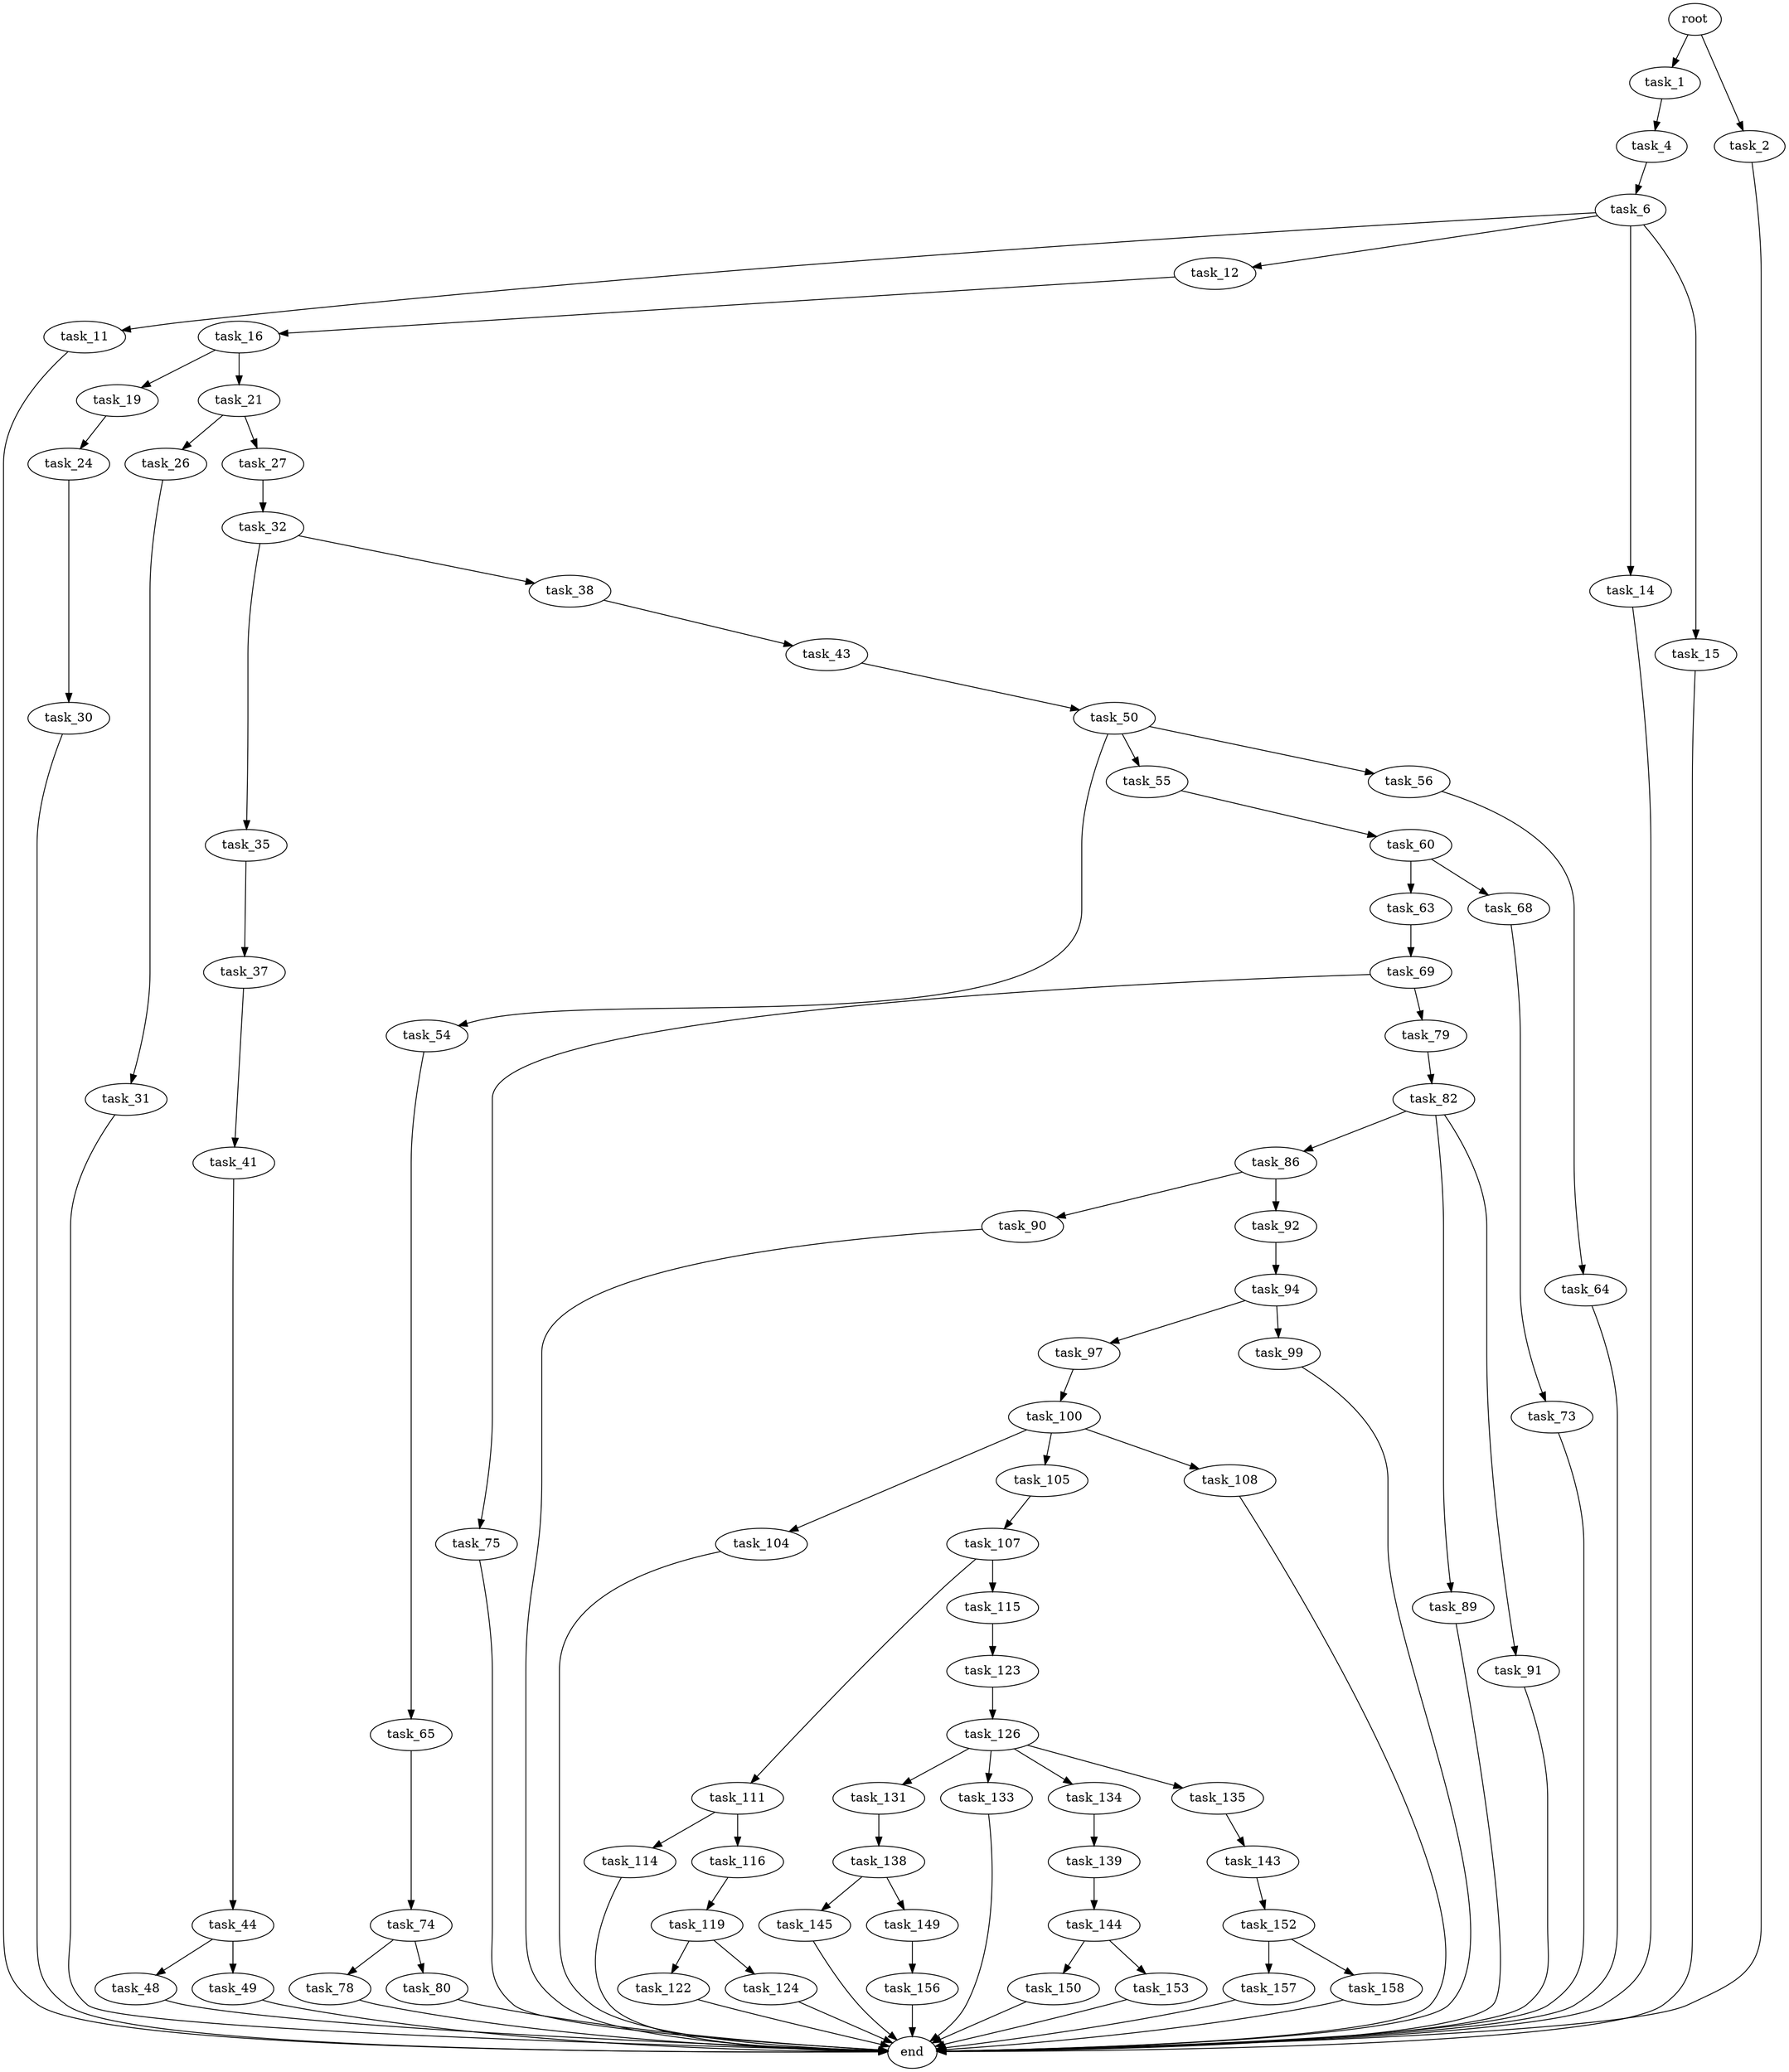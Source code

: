 digraph G {
  root [size="0.000000"];
  task_1 [size="581893999228.000000"];
  task_2 [size="1073741824000.000000"];
  task_4 [size="22528641943.000000"];
  task_6 [size="134217728000.000000"];
  task_11 [size="331055342648.000000"];
  task_12 [size="154136851567.000000"];
  task_14 [size="1594583654.000000"];
  task_15 [size="10531932029.000000"];
  task_16 [size="368293445632.000000"];
  task_19 [size="55518324833.000000"];
  task_21 [size="603707505396.000000"];
  task_24 [size="10226745928.000000"];
  task_26 [size="670340344629.000000"];
  task_27 [size="368293445632.000000"];
  task_30 [size="42684486633.000000"];
  task_31 [size="30401712363.000000"];
  task_32 [size="782757789696.000000"];
  task_35 [size="744536740832.000000"];
  task_37 [size="24994796241.000000"];
  task_38 [size="474372884730.000000"];
  task_41 [size="1073741824000.000000"];
  task_43 [size="312502534563.000000"];
  task_44 [size="8589934592.000000"];
  task_48 [size="11991880032.000000"];
  task_49 [size="28991029248.000000"];
  task_50 [size="4011117371.000000"];
  task_54 [size="5930620451.000000"];
  task_55 [size="2606612190.000000"];
  task_56 [size="398145166763.000000"];
  task_60 [size="6909774300.000000"];
  task_63 [size="782757789696.000000"];
  task_64 [size="79840879414.000000"];
  task_65 [size="175326310987.000000"];
  task_68 [size="454499241.000000"];
  task_69 [size="2128020645.000000"];
  task_73 [size="365184622446.000000"];
  task_74 [size="21905226874.000000"];
  task_75 [size="1963963534.000000"];
  task_78 [size="1890152909.000000"];
  task_79 [size="38768258497.000000"];
  task_80 [size="160142627094.000000"];
  task_82 [size="8589934592.000000"];
  task_86 [size="114965594894.000000"];
  task_89 [size="25902880170.000000"];
  task_90 [size="343782461260.000000"];
  task_91 [size="26132596601.000000"];
  task_92 [size="18289903753.000000"];
  task_94 [size="155180971159.000000"];
  task_97 [size="6783855551.000000"];
  task_99 [size="15172136728.000000"];
  task_100 [size="42756306398.000000"];
  task_104 [size="24285526572.000000"];
  task_105 [size="98390017135.000000"];
  task_107 [size="521786812.000000"];
  task_108 [size="276879594645.000000"];
  task_111 [size="308357727038.000000"];
  task_114 [size="1128586591.000000"];
  task_115 [size="368293445632.000000"];
  task_116 [size="368293445632.000000"];
  task_119 [size="1409261309.000000"];
  task_122 [size="64139405577.000000"];
  task_123 [size="28991029248.000000"];
  task_124 [size="688825737462.000000"];
  task_126 [size="28991029248.000000"];
  task_131 [size="134217728000.000000"];
  task_133 [size="43030525917.000000"];
  task_134 [size="464691222911.000000"];
  task_135 [size="551722708973.000000"];
  task_138 [size="328155452259.000000"];
  task_139 [size="134217728000.000000"];
  task_143 [size="662484168169.000000"];
  task_144 [size="231928233984.000000"];
  task_145 [size="2005891307.000000"];
  task_149 [size="94832693899.000000"];
  task_150 [size="45418931918.000000"];
  task_152 [size="275766068629.000000"];
  task_153 [size="134217728000.000000"];
  task_156 [size="41253163039.000000"];
  task_157 [size="1097427550526.000000"];
  task_158 [size="89514587488.000000"];
  end [size="0.000000"];

  root -> task_1 [size="1.000000"];
  root -> task_2 [size="1.000000"];
  task_1 -> task_4 [size="838860800.000000"];
  task_2 -> end [size="1.000000"];
  task_4 -> task_6 [size="33554432.000000"];
  task_6 -> task_11 [size="209715200.000000"];
  task_6 -> task_12 [size="209715200.000000"];
  task_6 -> task_14 [size="209715200.000000"];
  task_6 -> task_15 [size="209715200.000000"];
  task_11 -> end [size="1.000000"];
  task_12 -> task_16 [size="134217728.000000"];
  task_14 -> end [size="1.000000"];
  task_15 -> end [size="1.000000"];
  task_16 -> task_19 [size="411041792.000000"];
  task_16 -> task_21 [size="411041792.000000"];
  task_19 -> task_24 [size="134217728.000000"];
  task_21 -> task_26 [size="536870912.000000"];
  task_21 -> task_27 [size="536870912.000000"];
  task_24 -> task_30 [size="679477248.000000"];
  task_26 -> task_31 [size="411041792.000000"];
  task_27 -> task_32 [size="411041792.000000"];
  task_30 -> end [size="1.000000"];
  task_31 -> end [size="1.000000"];
  task_32 -> task_35 [size="679477248.000000"];
  task_32 -> task_38 [size="679477248.000000"];
  task_35 -> task_37 [size="838860800.000000"];
  task_37 -> task_41 [size="33554432.000000"];
  task_38 -> task_43 [size="536870912.000000"];
  task_41 -> task_44 [size="838860800.000000"];
  task_43 -> task_50 [size="679477248.000000"];
  task_44 -> task_48 [size="33554432.000000"];
  task_44 -> task_49 [size="33554432.000000"];
  task_48 -> end [size="1.000000"];
  task_49 -> end [size="1.000000"];
  task_50 -> task_54 [size="134217728.000000"];
  task_50 -> task_55 [size="134217728.000000"];
  task_50 -> task_56 [size="134217728.000000"];
  task_54 -> task_65 [size="134217728.000000"];
  task_55 -> task_60 [size="134217728.000000"];
  task_56 -> task_64 [size="536870912.000000"];
  task_60 -> task_63 [size="134217728.000000"];
  task_60 -> task_68 [size="134217728.000000"];
  task_63 -> task_69 [size="679477248.000000"];
  task_64 -> end [size="1.000000"];
  task_65 -> task_74 [size="679477248.000000"];
  task_68 -> task_73 [size="33554432.000000"];
  task_69 -> task_75 [size="33554432.000000"];
  task_69 -> task_79 [size="33554432.000000"];
  task_73 -> end [size="1.000000"];
  task_74 -> task_78 [size="33554432.000000"];
  task_74 -> task_80 [size="33554432.000000"];
  task_75 -> end [size="1.000000"];
  task_78 -> end [size="1.000000"];
  task_79 -> task_82 [size="33554432.000000"];
  task_80 -> end [size="1.000000"];
  task_82 -> task_86 [size="33554432.000000"];
  task_82 -> task_89 [size="33554432.000000"];
  task_82 -> task_91 [size="33554432.000000"];
  task_86 -> task_90 [size="536870912.000000"];
  task_86 -> task_92 [size="536870912.000000"];
  task_89 -> end [size="1.000000"];
  task_90 -> end [size="1.000000"];
  task_91 -> end [size="1.000000"];
  task_92 -> task_94 [size="301989888.000000"];
  task_94 -> task_97 [size="134217728.000000"];
  task_94 -> task_99 [size="134217728.000000"];
  task_97 -> task_100 [size="134217728.000000"];
  task_99 -> end [size="1.000000"];
  task_100 -> task_104 [size="75497472.000000"];
  task_100 -> task_105 [size="75497472.000000"];
  task_100 -> task_108 [size="75497472.000000"];
  task_104 -> end [size="1.000000"];
  task_105 -> task_107 [size="75497472.000000"];
  task_107 -> task_111 [size="33554432.000000"];
  task_107 -> task_115 [size="33554432.000000"];
  task_108 -> end [size="1.000000"];
  task_111 -> task_114 [size="301989888.000000"];
  task_111 -> task_116 [size="301989888.000000"];
  task_114 -> end [size="1.000000"];
  task_115 -> task_123 [size="411041792.000000"];
  task_116 -> task_119 [size="411041792.000000"];
  task_119 -> task_122 [size="75497472.000000"];
  task_119 -> task_124 [size="75497472.000000"];
  task_122 -> end [size="1.000000"];
  task_123 -> task_126 [size="75497472.000000"];
  task_124 -> end [size="1.000000"];
  task_126 -> task_131 [size="75497472.000000"];
  task_126 -> task_133 [size="75497472.000000"];
  task_126 -> task_134 [size="75497472.000000"];
  task_126 -> task_135 [size="75497472.000000"];
  task_131 -> task_138 [size="209715200.000000"];
  task_133 -> end [size="1.000000"];
  task_134 -> task_139 [size="301989888.000000"];
  task_135 -> task_143 [size="679477248.000000"];
  task_138 -> task_145 [size="411041792.000000"];
  task_138 -> task_149 [size="411041792.000000"];
  task_139 -> task_144 [size="209715200.000000"];
  task_143 -> task_152 [size="679477248.000000"];
  task_144 -> task_150 [size="301989888.000000"];
  task_144 -> task_153 [size="301989888.000000"];
  task_145 -> end [size="1.000000"];
  task_149 -> task_156 [size="411041792.000000"];
  task_150 -> end [size="1.000000"];
  task_152 -> task_157 [size="411041792.000000"];
  task_152 -> task_158 [size="411041792.000000"];
  task_153 -> end [size="1.000000"];
  task_156 -> end [size="1.000000"];
  task_157 -> end [size="1.000000"];
  task_158 -> end [size="1.000000"];
}

